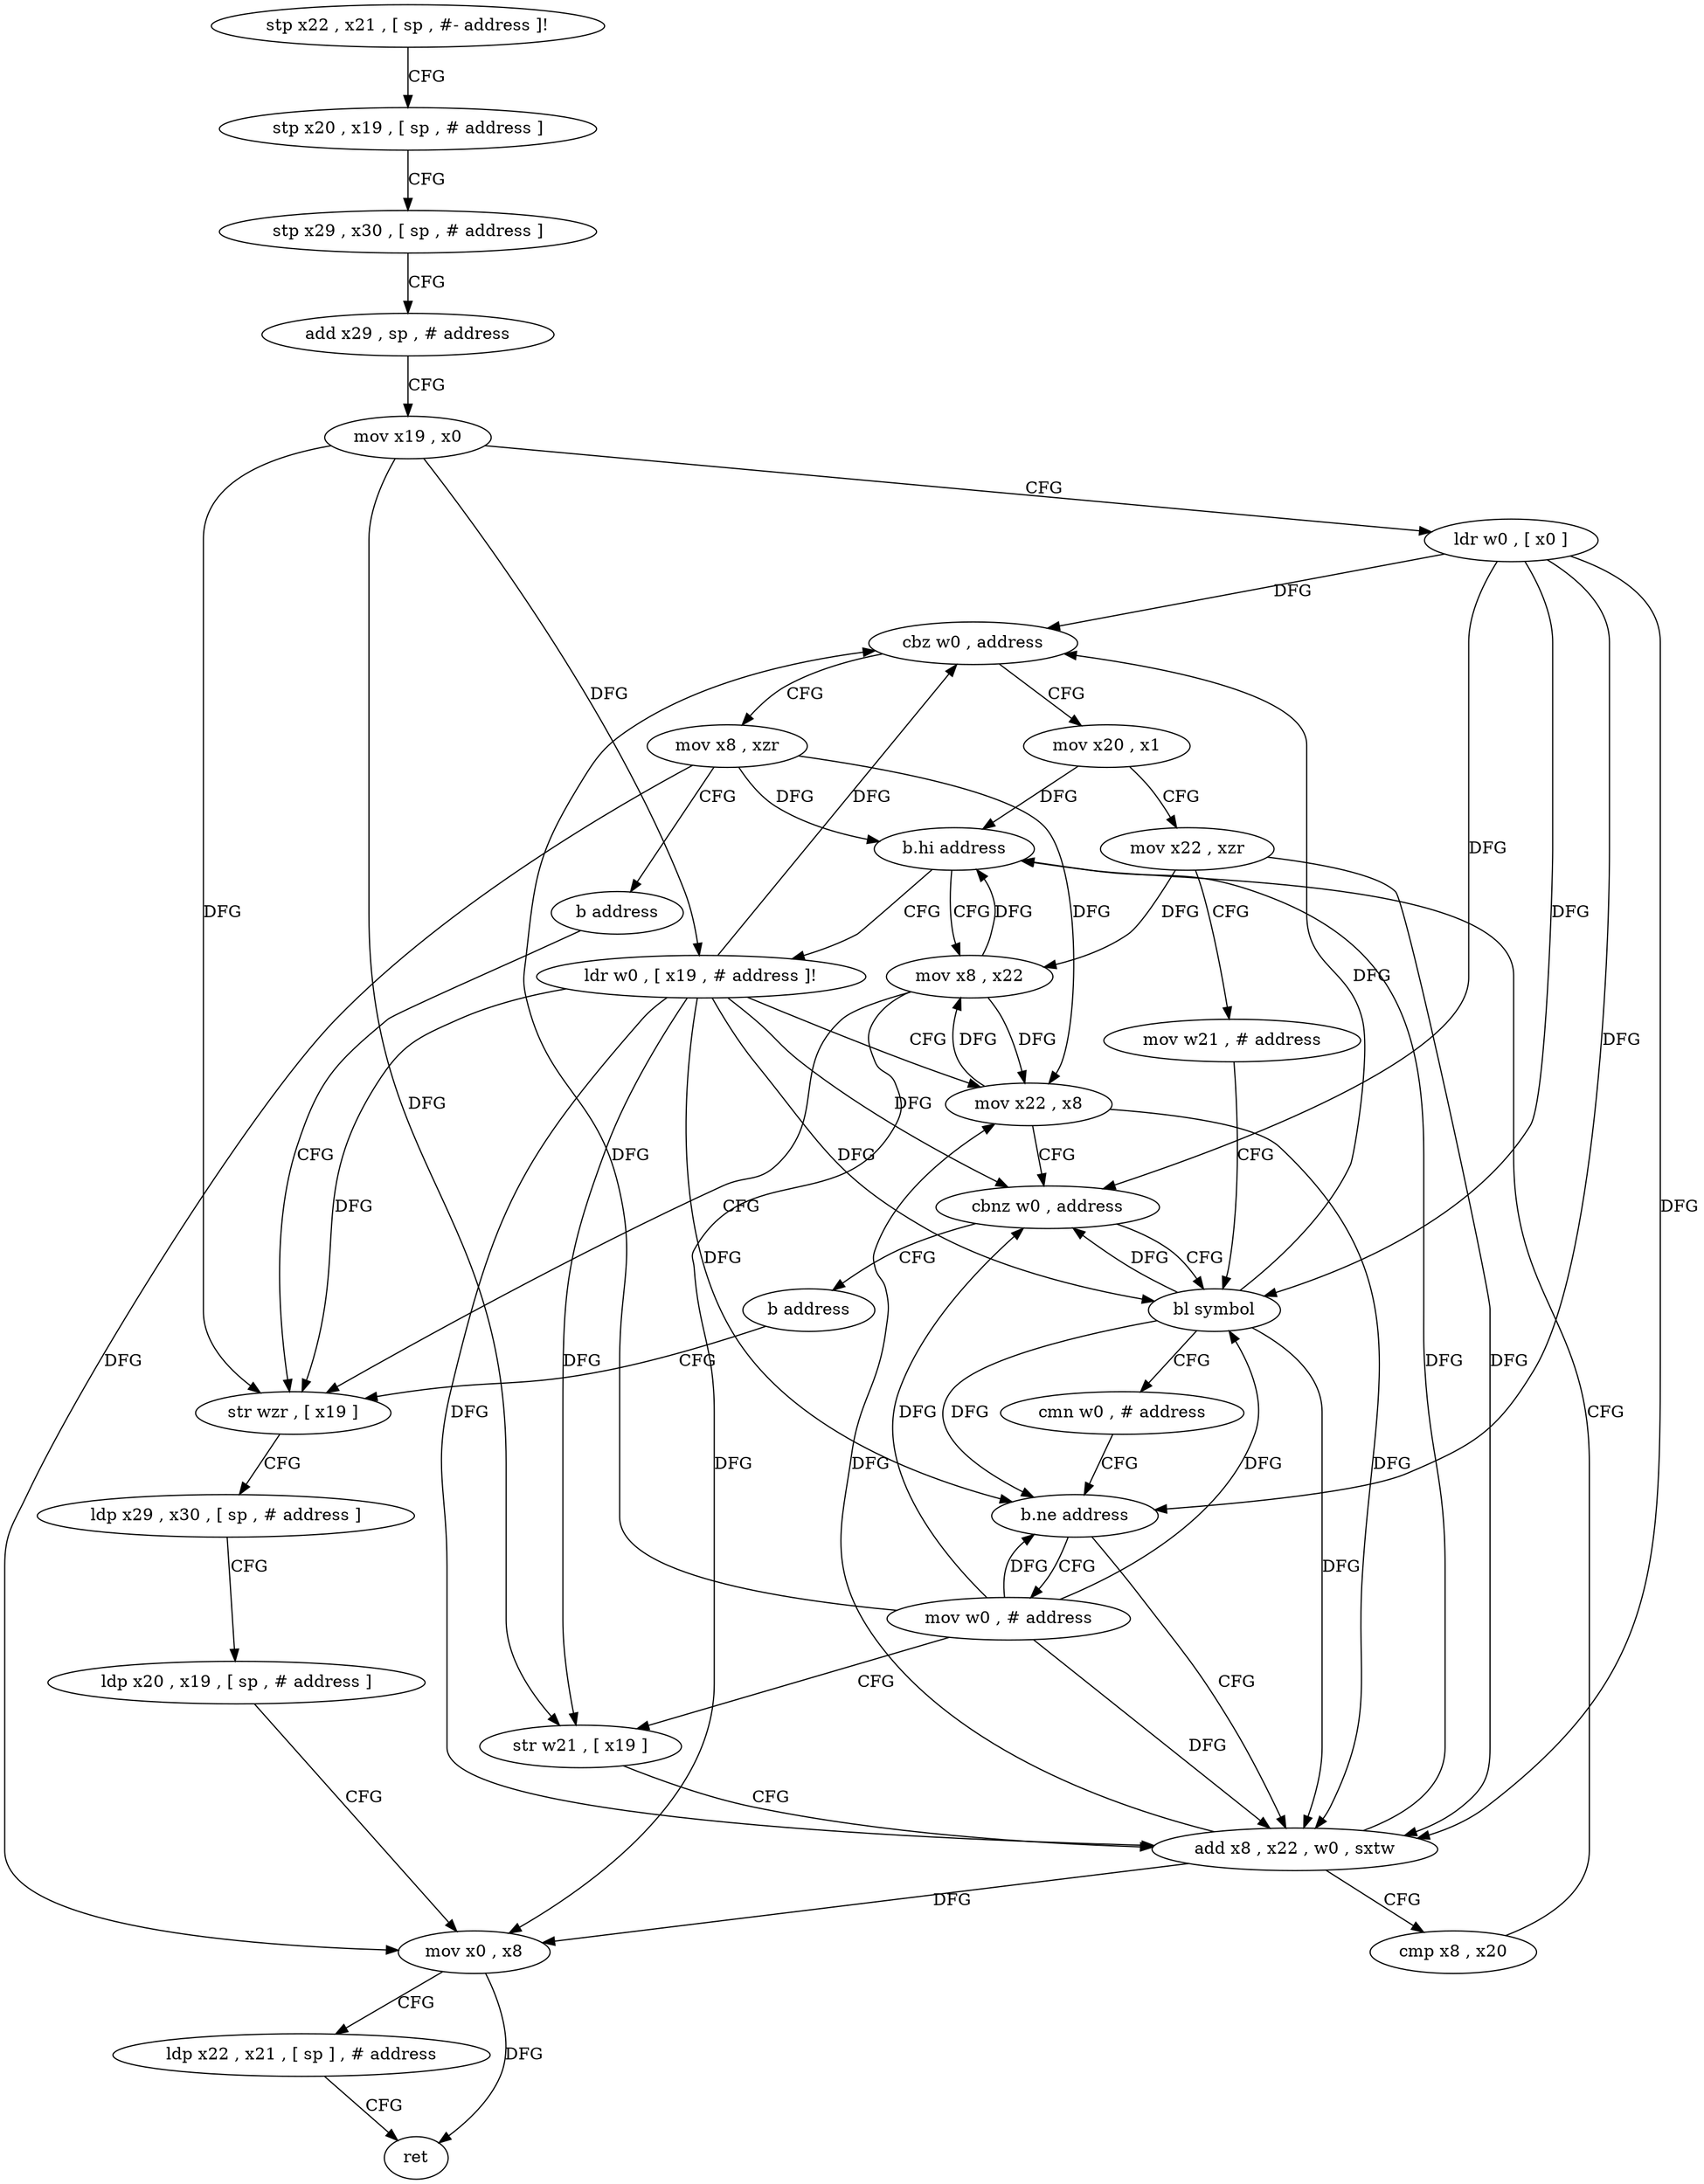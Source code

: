 digraph "func" {
"4252480" [label = "stp x22 , x21 , [ sp , #- address ]!" ]
"4252484" [label = "stp x20 , x19 , [ sp , # address ]" ]
"4252488" [label = "stp x29 , x30 , [ sp , # address ]" ]
"4252492" [label = "add x29 , sp , # address" ]
"4252496" [label = "mov x19 , x0" ]
"4252500" [label = "ldr w0 , [ x0 ]" ]
"4252504" [label = "cbz w0 , address" ]
"4252568" [label = "mov x8 , xzr" ]
"4252508" [label = "mov x20 , x1" ]
"4252572" [label = "b address" ]
"4252580" [label = "str wzr , [ x19 ]" ]
"4252512" [label = "mov x22 , xzr" ]
"4252516" [label = "mov w21 , # address" ]
"4252520" [label = "bl symbol" ]
"4252584" [label = "ldp x29 , x30 , [ sp , # address ]" ]
"4252588" [label = "ldp x20 , x19 , [ sp , # address ]" ]
"4252592" [label = "mov x0 , x8" ]
"4252596" [label = "ldp x22 , x21 , [ sp ] , # address" ]
"4252600" [label = "ret" ]
"4252540" [label = "add x8 , x22 , w0 , sxtw" ]
"4252544" [label = "cmp x8 , x20" ]
"4252548" [label = "b.hi address" ]
"4252576" [label = "mov x8 , x22" ]
"4252552" [label = "ldr w0 , [ x19 , # address ]!" ]
"4252532" [label = "mov w0 , # address" ]
"4252536" [label = "str w21 , [ x19 ]" ]
"4252556" [label = "mov x22 , x8" ]
"4252560" [label = "cbnz w0 , address" ]
"4252564" [label = "b address" ]
"4252524" [label = "cmn w0 , # address" ]
"4252528" [label = "b.ne address" ]
"4252480" -> "4252484" [ label = "CFG" ]
"4252484" -> "4252488" [ label = "CFG" ]
"4252488" -> "4252492" [ label = "CFG" ]
"4252492" -> "4252496" [ label = "CFG" ]
"4252496" -> "4252500" [ label = "CFG" ]
"4252496" -> "4252580" [ label = "DFG" ]
"4252496" -> "4252536" [ label = "DFG" ]
"4252496" -> "4252552" [ label = "DFG" ]
"4252500" -> "4252504" [ label = "DFG" ]
"4252500" -> "4252520" [ label = "DFG" ]
"4252500" -> "4252528" [ label = "DFG" ]
"4252500" -> "4252540" [ label = "DFG" ]
"4252500" -> "4252560" [ label = "DFG" ]
"4252504" -> "4252568" [ label = "CFG" ]
"4252504" -> "4252508" [ label = "CFG" ]
"4252568" -> "4252572" [ label = "CFG" ]
"4252568" -> "4252592" [ label = "DFG" ]
"4252568" -> "4252548" [ label = "DFG" ]
"4252568" -> "4252556" [ label = "DFG" ]
"4252508" -> "4252512" [ label = "CFG" ]
"4252508" -> "4252548" [ label = "DFG" ]
"4252572" -> "4252580" [ label = "CFG" ]
"4252580" -> "4252584" [ label = "CFG" ]
"4252512" -> "4252516" [ label = "CFG" ]
"4252512" -> "4252540" [ label = "DFG" ]
"4252512" -> "4252576" [ label = "DFG" ]
"4252516" -> "4252520" [ label = "CFG" ]
"4252520" -> "4252524" [ label = "CFG" ]
"4252520" -> "4252504" [ label = "DFG" ]
"4252520" -> "4252528" [ label = "DFG" ]
"4252520" -> "4252540" [ label = "DFG" ]
"4252520" -> "4252560" [ label = "DFG" ]
"4252584" -> "4252588" [ label = "CFG" ]
"4252588" -> "4252592" [ label = "CFG" ]
"4252592" -> "4252596" [ label = "CFG" ]
"4252592" -> "4252600" [ label = "DFG" ]
"4252596" -> "4252600" [ label = "CFG" ]
"4252540" -> "4252544" [ label = "CFG" ]
"4252540" -> "4252592" [ label = "DFG" ]
"4252540" -> "4252548" [ label = "DFG" ]
"4252540" -> "4252556" [ label = "DFG" ]
"4252544" -> "4252548" [ label = "CFG" ]
"4252548" -> "4252576" [ label = "CFG" ]
"4252548" -> "4252552" [ label = "CFG" ]
"4252576" -> "4252580" [ label = "CFG" ]
"4252576" -> "4252592" [ label = "DFG" ]
"4252576" -> "4252548" [ label = "DFG" ]
"4252576" -> "4252556" [ label = "DFG" ]
"4252552" -> "4252556" [ label = "CFG" ]
"4252552" -> "4252504" [ label = "DFG" ]
"4252552" -> "4252580" [ label = "DFG" ]
"4252552" -> "4252520" [ label = "DFG" ]
"4252552" -> "4252528" [ label = "DFG" ]
"4252552" -> "4252540" [ label = "DFG" ]
"4252552" -> "4252536" [ label = "DFG" ]
"4252552" -> "4252560" [ label = "DFG" ]
"4252532" -> "4252536" [ label = "CFG" ]
"4252532" -> "4252504" [ label = "DFG" ]
"4252532" -> "4252520" [ label = "DFG" ]
"4252532" -> "4252528" [ label = "DFG" ]
"4252532" -> "4252540" [ label = "DFG" ]
"4252532" -> "4252560" [ label = "DFG" ]
"4252536" -> "4252540" [ label = "CFG" ]
"4252556" -> "4252560" [ label = "CFG" ]
"4252556" -> "4252576" [ label = "DFG" ]
"4252556" -> "4252540" [ label = "DFG" ]
"4252560" -> "4252520" [ label = "CFG" ]
"4252560" -> "4252564" [ label = "CFG" ]
"4252564" -> "4252580" [ label = "CFG" ]
"4252524" -> "4252528" [ label = "CFG" ]
"4252528" -> "4252540" [ label = "CFG" ]
"4252528" -> "4252532" [ label = "CFG" ]
}
